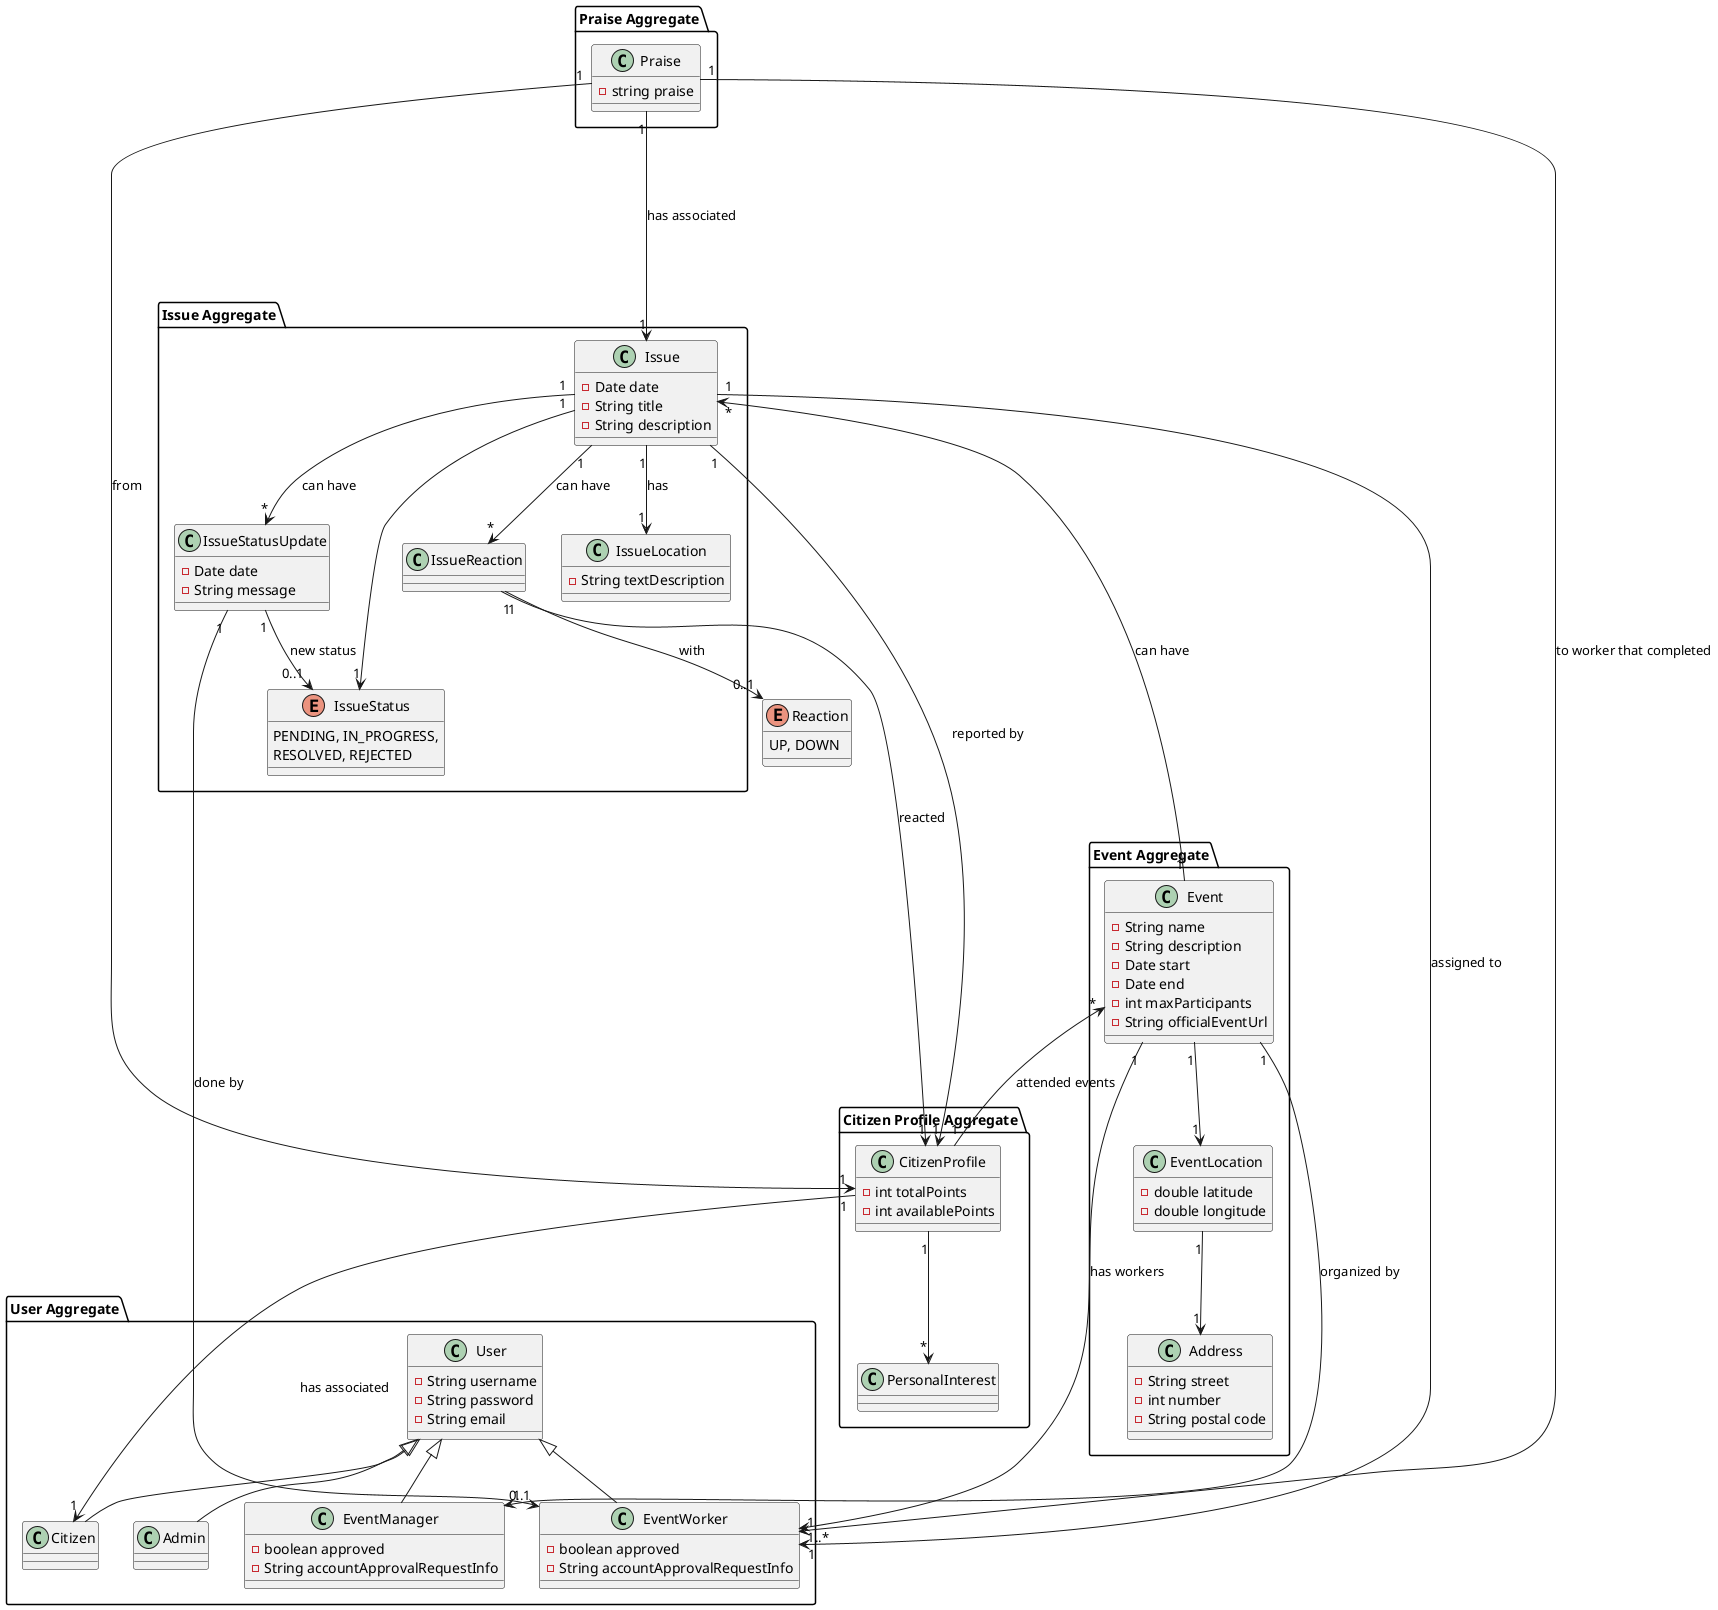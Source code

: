 
@startuml

package "User Aggregate" {
    class User {
        - String username
        - String password
        - String email
    }

    class Admin {

    }

    class Citizen {

    }


    class EventManager {
        - boolean approved
        - String accountApprovalRequestInfo
    }

    class EventWorker {
        - boolean approved
        - String accountApprovalRequestInfo
    }

}



package "Citizen Profile Aggregate" {

    class CitizenProfile {
        - int totalPoints
        - int availablePoints
    }

    class PersonalInterest {

    }
}

package "Praise Aggregate" {
    class Praise {
        - string praise
    }
}




enum Reaction {
    UP, DOWN
}


package "Issue Aggregate" {
    class Issue {
        - Date date
        - String title
        - String description
    }

    class IssueLocation {
        - String textDescription
    }

    enum IssueStatus {
        PENDING, IN_PROGRESS,
         RESOLVED, REJECTED
    }

    class IssueReaction {

    }

    class IssueStatusUpdate {
        - Date date
        - String message
    }
}



package "Event Aggregate" {
    class Event {
        - String name
        - String description
        - Date start
        - Date end
        - int maxParticipants
        - String officialEventUrl
    }

    class EventLocation {
        - double latitude
        - double longitude
    }

    class Address {
        - String street
        - int number
        - String postal code
    }
}





User <|-- Admin
User <|-- EventManager
User <|-- EventWorker
User <|-- Citizen

CitizenProfile "1" --> "*" PersonalInterest
CitizenProfile "1" ----> "*" Event : attended events

Praise "1" ---> "1" CitizenProfile : from
Praise "1" ---> "1" EventWorker : to worker that completed

Issue "1" --> "1" IssueStatus
Issue "1" ------> "1" CitizenProfile : reported by
Issue "1" ------> "1" EventWorker : assigned to
Issue "1" --> "*" IssueReaction : can have
Issue "1"--> "*" IssueStatusUpdate : can have
Issue "1" --> "1" IssueLocation : has
Praise "1" ----> "1" Issue : has associated

IssueReaction "1" --> "0..1" Reaction : with
IssueReaction "1" ----> "1" CitizenProfile : reacted

IssueStatusUpdate "1" --> "0..1" EventWorker : done by
IssueStatusUpdate "1" --> "0..1" IssueStatus : new status

Event "1" ---> "1" EventManager : organized by
Event "1" ----> "*" Issue : can have
Event "1" --> "1" EventLocation
Event "1" ----> "1..*" EventWorker : has workers

EventLocation "1" --> "1" Address

CitizenProfile "1" ---> "1" Citizen : has associated

@enduml